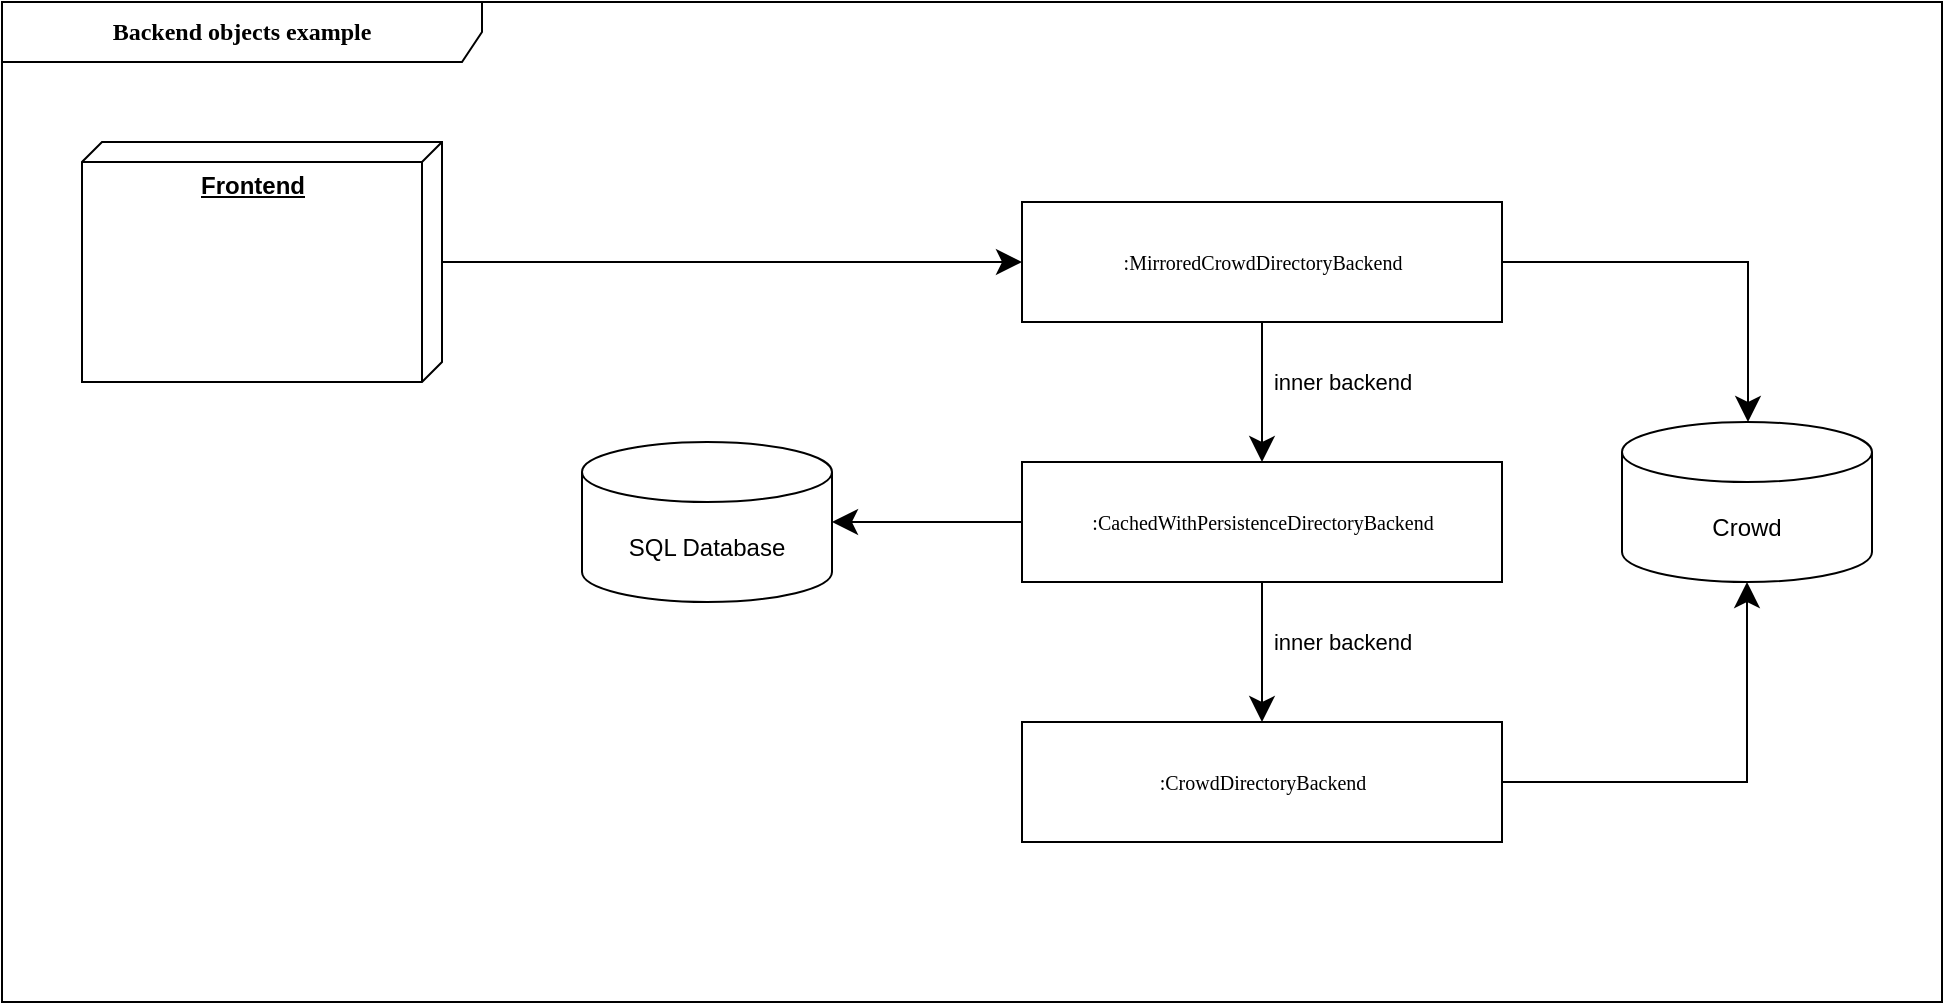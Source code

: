 <mxfile version="14.4.3" type="device"><diagram name="Page-1" id="c4acf3e9-155e-7222-9cf6-157b1a14988f"><mxGraphModel dx="1422" dy="706" grid="1" gridSize="10" guides="1" tooltips="1" connect="1" arrows="1" fold="1" page="1" pageScale="1" pageWidth="850" pageHeight="1100" background="#ffffff" math="0" shadow="0"><root><mxCell id="0"/><mxCell id="1" parent="0"/><mxCell id="17acba5748e5396b-1" value="&lt;b&gt;&lt;font style=&quot;font-size: 12px&quot;&gt;Backend objects example&lt;/font&gt;&lt;/b&gt;" style="shape=umlFrame;whiteSpace=wrap;html=1;rounded=0;shadow=0;comic=0;labelBackgroundColor=none;strokeWidth=1;fontFamily=Verdana;fontSize=10;align=center;width=240;height=30;" parent="1" vertex="1"><mxGeometry x="10" y="20" width="970" height="500" as="geometry"/></mxCell><mxCell id="6xY4kjZZrg3cfJK2yobr-15" value="&lt;b&gt;Frontend&lt;/b&gt;" style="verticalAlign=top;align=center;spacingTop=8;spacingLeft=2;spacingRight=12;shape=cube;size=10;direction=south;fontStyle=4;html=1;" parent="1" vertex="1"><mxGeometry x="50" y="90" width="180" height="120" as="geometry"/></mxCell><mxCell id="6xY4kjZZrg3cfJK2yobr-22" style="edgeStyle=orthogonalEdgeStyle;rounded=0;html=1;labelBackgroundColor=none;startFill=0;endArrow=classic;endFill=1;endSize=10;fontFamily=Verdana;fontSize=10;" parent="1" source="6xY4kjZZrg3cfJK2yobr-15" target="h_7yShOLDhN1uyAadP4M-2" edge="1"><mxGeometry relative="1" as="geometry"><Array as="points"/><mxPoint x="615" y="290.0" as="sourcePoint"/><mxPoint x="470" y="150" as="targetPoint"/></mxGeometry></mxCell><mxCell id="6xY4kjZZrg3cfJK2yobr-23" value="Crowd" style="shape=cylinder3;whiteSpace=wrap;html=1;boundedLbl=1;backgroundOutline=1;size=15;" parent="1" vertex="1"><mxGeometry x="820" y="230" width="125" height="80" as="geometry"/></mxCell><mxCell id="6xY4kjZZrg3cfJK2yobr-24" style="edgeStyle=orthogonalEdgeStyle;rounded=0;html=1;labelBackgroundColor=none;startFill=0;endArrow=classic;endFill=1;endSize=10;fontFamily=Verdana;fontSize=10;" parent="1" source="h_7yShOLDhN1uyAadP4M-1" target="6xY4kjZZrg3cfJK2yobr-23" edge="1"><mxGeometry relative="1" as="geometry"><Array as="points"/><mxPoint x="595" y="420" as="sourcePoint"/><mxPoint x="470" y="390.0" as="targetPoint"/></mxGeometry></mxCell><mxCell id="6xY4kjZZrg3cfJK2yobr-27" style="edgeStyle=orthogonalEdgeStyle;rounded=0;html=1;labelBackgroundColor=none;startFill=0;endArrow=classic;endFill=1;endSize=10;fontFamily=Verdana;fontSize=10;" parent="1" source="h_7yShOLDhN1uyAadP4M-2" target="6xY4kjZZrg3cfJK2yobr-23" edge="1"><mxGeometry relative="1" as="geometry"><Array as="points"><mxPoint x="883" y="150"/></Array><mxPoint x="475" y="560" as="sourcePoint"/><mxPoint x="475" y="610" as="targetPoint"/></mxGeometry></mxCell><mxCell id="6xY4kjZZrg3cfJK2yobr-32" value="SQL Database" style="shape=cylinder3;whiteSpace=wrap;html=1;boundedLbl=1;backgroundOutline=1;size=15;" parent="1" vertex="1"><mxGeometry x="300" y="240" width="125" height="80" as="geometry"/></mxCell><mxCell id="6xY4kjZZrg3cfJK2yobr-33" style="edgeStyle=orthogonalEdgeStyle;rounded=0;html=1;labelBackgroundColor=none;startFill=0;endArrow=classic;endFill=1;endSize=10;fontFamily=Verdana;fontSize=10;" parent="1" source="h_7yShOLDhN1uyAadP4M-4" target="6xY4kjZZrg3cfJK2yobr-32" edge="1"><mxGeometry relative="1" as="geometry"><Array as="points"/><mxPoint x="573" y="760" as="sourcePoint"/><mxPoint x="573" y="710" as="targetPoint"/></mxGeometry></mxCell><mxCell id="h_7yShOLDhN1uyAadP4M-1" value=":CrowdDirectoryBackend" style="html=1;rounded=0;shadow=0;comic=0;labelBackgroundColor=none;strokeWidth=1;fontFamily=Verdana;fontSize=10;align=center;" vertex="1" parent="1"><mxGeometry x="520" y="380" width="240" height="60" as="geometry"/></mxCell><mxCell id="h_7yShOLDhN1uyAadP4M-2" value=":MirroredCrowdDirectoryBackend" style="html=1;rounded=0;shadow=0;comic=0;labelBackgroundColor=none;strokeWidth=1;fontFamily=Verdana;fontSize=10;align=center;" vertex="1" parent="1"><mxGeometry x="520" y="120" width="240" height="60" as="geometry"/></mxCell><mxCell id="h_7yShOLDhN1uyAadP4M-3" value="&lt;span style=&quot;font-family: &amp;#34;helvetica&amp;#34; ; font-size: 11px ; background-color: rgb(255 , 255 , 255)&quot;&gt;inner backend&lt;/span&gt;" style="edgeStyle=orthogonalEdgeStyle;rounded=0;html=1;labelBackgroundColor=none;startFill=0;endArrow=classic;endFill=1;endSize=10;fontFamily=Verdana;fontSize=10;" edge="1" parent="1" source="h_7yShOLDhN1uyAadP4M-2" target="h_7yShOLDhN1uyAadP4M-4"><mxGeometry x="-0.143" y="40" relative="1" as="geometry"><Array as="points"/><mxPoint x="640" y="210" as="sourcePoint"/><mxPoint x="530" y="190" as="targetPoint"/><mxPoint as="offset"/></mxGeometry></mxCell><mxCell id="h_7yShOLDhN1uyAadP4M-4" value=":CachedWithPersistenceDirectoryBackend" style="html=1;rounded=0;shadow=0;comic=0;labelBackgroundColor=none;strokeWidth=1;fontFamily=Verdana;fontSize=10;align=center;" vertex="1" parent="1"><mxGeometry x="520" y="250" width="240" height="60" as="geometry"/></mxCell><mxCell id="h_7yShOLDhN1uyAadP4M-5" value="&lt;meta charset=&quot;utf-8&quot;&gt;&lt;span style=&quot;color: rgb(0, 0, 0); font-family: helvetica; font-size: 11px; font-style: normal; font-weight: 400; letter-spacing: normal; text-align: center; text-indent: 0px; text-transform: none; word-spacing: 0px; background-color: rgb(255, 255, 255); display: inline; float: none;&quot;&gt;inner backend&lt;/span&gt;" style="edgeStyle=orthogonalEdgeStyle;rounded=0;html=1;labelBackgroundColor=none;startFill=0;endArrow=classic;endFill=1;endSize=10;fontFamily=Verdana;fontSize=10;" edge="1" parent="1" source="h_7yShOLDhN1uyAadP4M-4" target="h_7yShOLDhN1uyAadP4M-1"><mxGeometry x="-0.143" y="40" relative="1" as="geometry"><Array as="points"/><mxPoint x="625" y="220" as="sourcePoint"/><mxPoint x="625" y="260" as="targetPoint"/><mxPoint as="offset"/></mxGeometry></mxCell></root></mxGraphModel></diagram></mxfile>